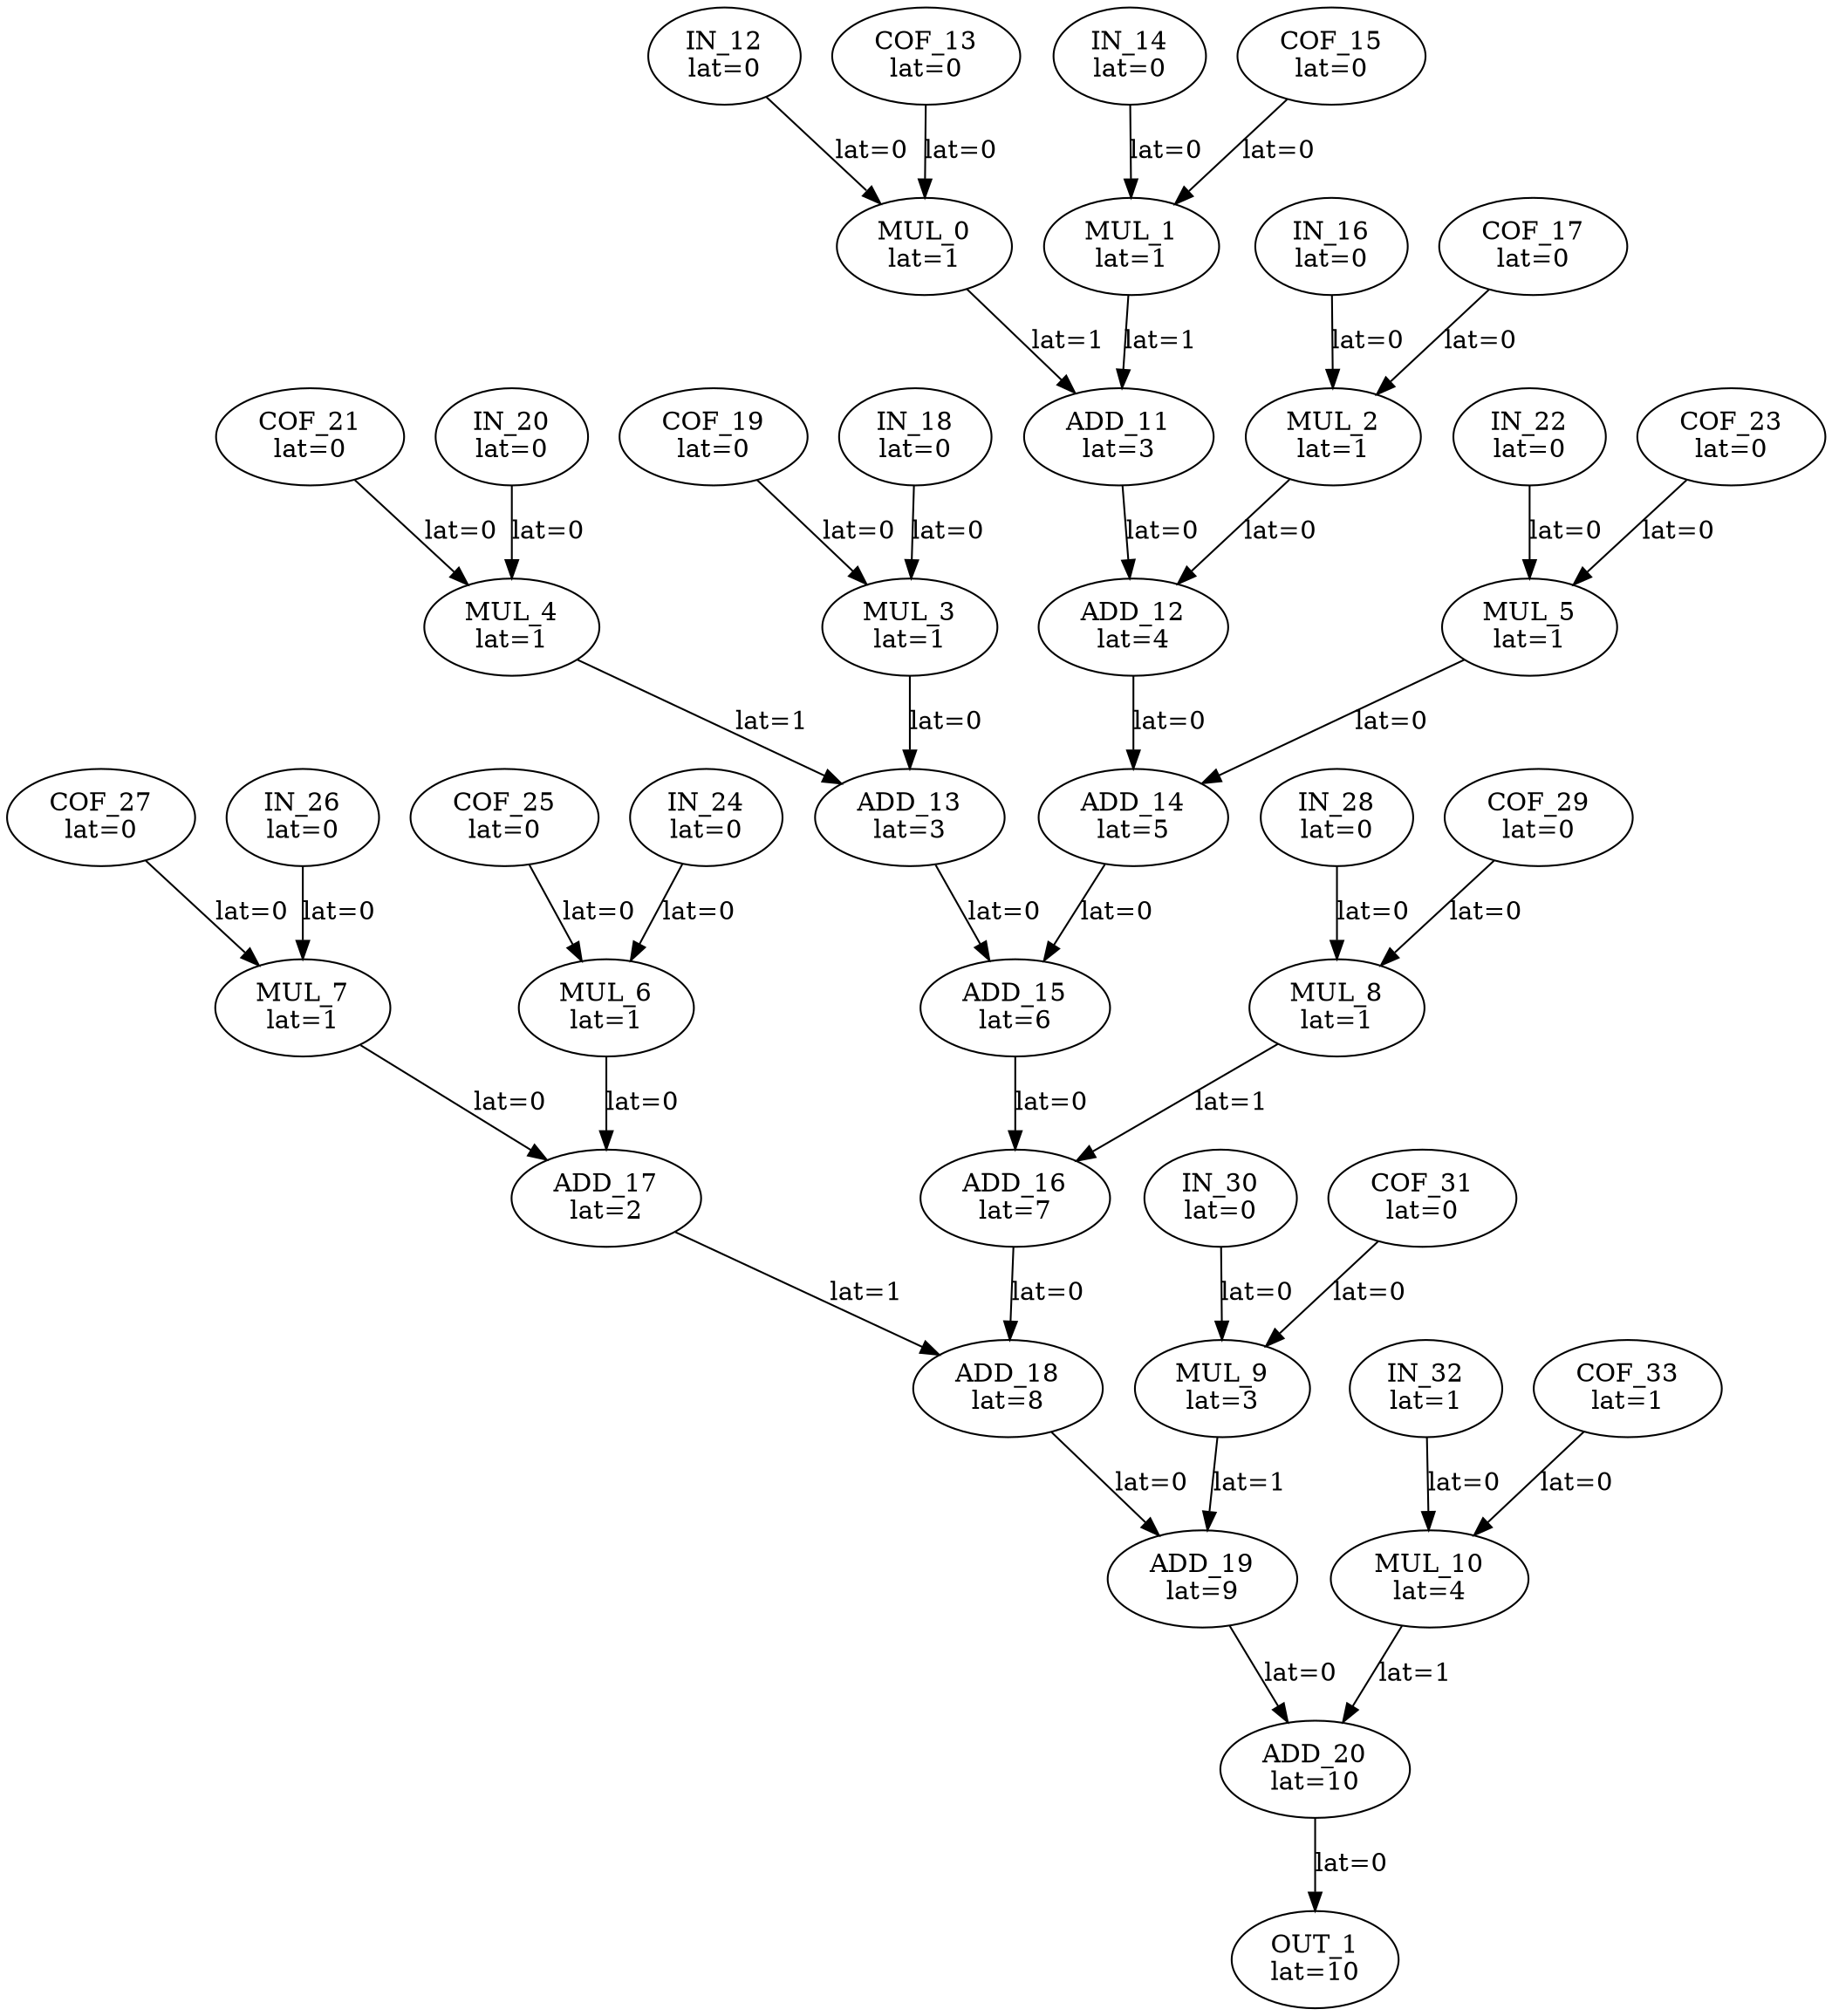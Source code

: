 Digraph G {
"IN_12"[label = "\N\nlat=0"];
"COF_13"[label = "\N\nlat=0"];
"IN_14"[label = "\N\nlat=0"];
"COF_15"[label = "\N\nlat=0"];
"IN_16"[label = "\N\nlat=0"];
"COF_17"[label = "\N\nlat=0"];
"IN_18"[label = "\N\nlat=0"];
"COF_19"[label = "\N\nlat=0"];
"IN_20"[label = "\N\nlat=0"];
"COF_21"[label = "\N\nlat=0"];
"IN_22"[label = "\N\nlat=0"];
"COF_23"[label = "\N\nlat=0"];
"IN_24"[label = "\N\nlat=0"];
"COF_25"[label = "\N\nlat=0"];
"IN_26"[label = "\N\nlat=0"];
"COF_27"[label = "\N\nlat=0"];
"IN_28"[label = "\N\nlat=0"];
"COF_29"[label = "\N\nlat=0"];
"IN_30"[label = "\N\nlat=0"];
"COF_31"[label = "\N\nlat=0"];
"IN_32"[label = "\N\nlat=1"];
"COF_33"[label = "\N\nlat=1"];
"OUT_1"[label = "\N\nlat=10"];
"ADD_20"->"OUT_1"[label = "lat=0"];
"MUL_0"[label = "\N\nlat=1"];
"IN_12"->"MUL_0"[label = "lat=0"];
"COF_13"->"MUL_0"[label = "lat=0"];
"MUL_1"[label = "\N\nlat=1"];
"IN_14"->"MUL_1"[label = "lat=0"];
"COF_15"->"MUL_1"[label = "lat=0"];
"MUL_2"[label = "\N\nlat=1"];
"IN_16"->"MUL_2"[label = "lat=0"];
"COF_17"->"MUL_2"[label = "lat=0"];
"MUL_3"[label = "\N\nlat=1"];
"IN_18"->"MUL_3"[label = "lat=0"];
"COF_19"->"MUL_3"[label = "lat=0"];
"MUL_4"[label = "\N\nlat=1"];
"IN_20"->"MUL_4"[label = "lat=0"];
"COF_21"->"MUL_4"[label = "lat=0"];
"MUL_5"[label = "\N\nlat=1"];
"IN_22"->"MUL_5"[label = "lat=0"];
"COF_23"->"MUL_5"[label = "lat=0"];
"MUL_6"[label = "\N\nlat=1"];
"IN_24"->"MUL_6"[label = "lat=0"];
"COF_25"->"MUL_6"[label = "lat=0"];
"MUL_7"[label = "\N\nlat=1"];
"IN_26"->"MUL_7"[label = "lat=0"];
"COF_27"->"MUL_7"[label = "lat=0"];
"MUL_8"[label = "\N\nlat=1"];
"IN_28"->"MUL_8"[label = "lat=0"];
"COF_29"->"MUL_8"[label = "lat=0"];
"MUL_9"[label = "\N\nlat=3"];
"IN_30"->"MUL_9"[label = "lat=0"];
"COF_31"->"MUL_9"[label = "lat=0"];
"MUL_10"[label = "\N\nlat=4"];
"IN_32"->"MUL_10"[label = "lat=0"];
"COF_33"->"MUL_10"[label = "lat=0"];
"ADD_11"[label = "\N\nlat=3"];
"MUL_0"->"ADD_11"[label = "lat=1"];
"MUL_1"->"ADD_11"[label = "lat=1"];
"ADD_12"[label = "\N\nlat=4"];
"MUL_2"->"ADD_12"[label = "lat=0"];
"ADD_11"->"ADD_12"[label = "lat=0"];
"ADD_13"[label = "\N\nlat=3"];
"MUL_3"->"ADD_13"[label = "lat=0"];
"MUL_4"->"ADD_13"[label = "lat=1"];
"ADD_14"[label = "\N\nlat=5"];
"MUL_5"->"ADD_14"[label = "lat=0"];
"ADD_12"->"ADD_14"[label = "lat=0"];
"ADD_15"[label = "\N\nlat=6"];
"ADD_13"->"ADD_15"[label = "lat=0"];
"ADD_14"->"ADD_15"[label = "lat=0"];
"ADD_16"[label = "\N\nlat=7"];
"MUL_8"->"ADD_16"[label = "lat=1"];
"ADD_15"->"ADD_16"[label = "lat=0"];
"ADD_17"[label = "\N\nlat=2"];
"MUL_6"->"ADD_17"[label = "lat=0"];
"MUL_7"->"ADD_17"[label = "lat=0"];
"ADD_18"[label = "\N\nlat=8"];
"ADD_16"->"ADD_18"[label = "lat=0"];
"ADD_17"->"ADD_18"[label = "lat=1"];
"ADD_19"[label = "\N\nlat=9"];
"MUL_9"->"ADD_19"[label = "lat=1"];
"ADD_18"->"ADD_19"[label = "lat=0"];
"ADD_20"[label = "\N\nlat=10"];
"MUL_10"->"ADD_20"[label = "lat=1"];
"ADD_19"->"ADD_20"[label = "lat=0"];
}
